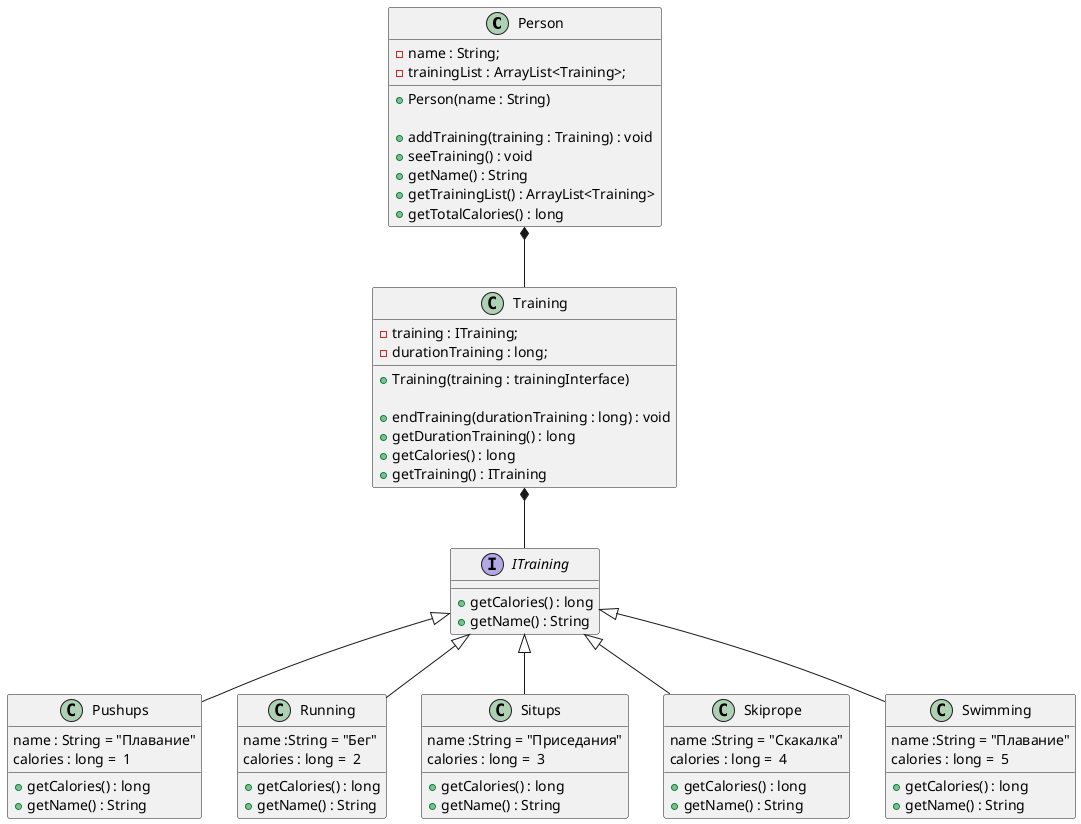 @startuml

Person *-- Training
ITraining <|-- Pushups
ITraining <|-- Running
ITraining <|-- Situps
ITraining <|-- Skiprope
ITraining <|-- Swimming
Training *-- ITraining

class Person {
    -name : String;
    -trainingList : ArrayList<Training>;

    +Person(name : String)

    +addTraining(training : Training) : void
    +seeTraining() : void
    +getName() : String
    +getTrainingList() : ArrayList<Training>
    +getTotalCalories() : long
}

class Training{
    -training : ITraining;
    -durationTraining : long;

    +Training(training : trainingInterface)

    +endTraining(durationTraining : long) : void
    +getDurationTraining() : long
    +getCalories() : long
    +getTraining() : ITraining
}

interface ITraining{
    +getCalories() : long
    +getName() : String
}

class Pushups{
    name : String = "Плавание"
    calories : long =  1
    +getCalories() : long
    +getName() : String
}

class Running{
    name :String = "Бег"
    calories : long =  2
    +getCalories() : long
    +getName() : String
}
class Situps{
    name :String = "Приседания"
    calories : long =  3
    +getCalories() : long
    +getName() : String
}
class Skiprope{
    name :String = "Скакалка"
    calories : long =  4
    +getCalories() : long
    +getName() : String
}
class Swimming{
    name :String = "Плавание"
    calories : long =  5
    +getCalories() : long
    +getName() : String
}
@enduml